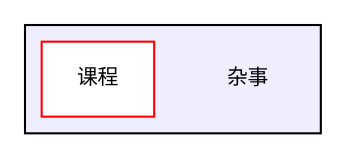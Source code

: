 digraph "D:/杂事" {
  compound=true
  node [ fontsize="10", fontname="Helvetica"];
  edge [ labelfontsize="10", labelfontname="Helvetica"];
  subgraph clusterdir_671183d6ef8a677d470e56541b1ae122 {
    graph [ bgcolor="#eeeeff", pencolor="black", label="" URL="dir_671183d6ef8a677d470e56541b1ae122.html"];
    dir_671183d6ef8a677d470e56541b1ae122 [shape=plaintext label="杂事"];
    dir_b18ca93acdb2fe7d0b4612c886a541ba [shape=box label="课程" color="red" fillcolor="white" style="filled" URL="dir_b18ca93acdb2fe7d0b4612c886a541ba.html"];
  }
}
